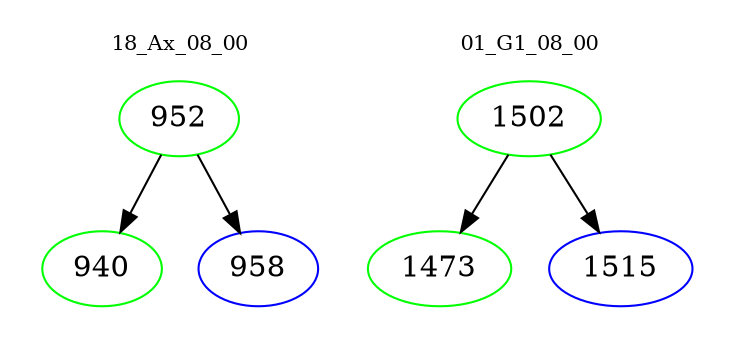digraph{
subgraph cluster_0 {
color = white
label = "18_Ax_08_00";
fontsize=10;
T0_952 [label="952", color="green"]
T0_952 -> T0_940 [color="black"]
T0_940 [label="940", color="green"]
T0_952 -> T0_958 [color="black"]
T0_958 [label="958", color="blue"]
}
subgraph cluster_1 {
color = white
label = "01_G1_08_00";
fontsize=10;
T1_1502 [label="1502", color="green"]
T1_1502 -> T1_1473 [color="black"]
T1_1473 [label="1473", color="green"]
T1_1502 -> T1_1515 [color="black"]
T1_1515 [label="1515", color="blue"]
}
}
